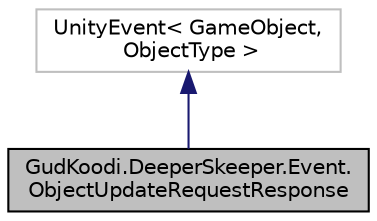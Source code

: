 digraph "GudKoodi.DeeperSkeeper.Event.ObjectUpdateRequestResponse"
{
 // LATEX_PDF_SIZE
  edge [fontname="Helvetica",fontsize="10",labelfontname="Helvetica",labelfontsize="10"];
  node [fontname="Helvetica",fontsize="10",shape=record];
  Node1 [label="GudKoodi.DeeperSkeeper.Event.\lObjectUpdateRequestResponse",height=0.2,width=0.4,color="black", fillcolor="grey75", style="filled", fontcolor="black",tooltip="Mandatory Unity overhead."];
  Node2 -> Node1 [dir="back",color="midnightblue",fontsize="10",style="solid",fontname="Helvetica"];
  Node2 [label="UnityEvent\< GameObject,\l ObjectType \>",height=0.2,width=0.4,color="grey75", fillcolor="white", style="filled",tooltip=" "];
}
